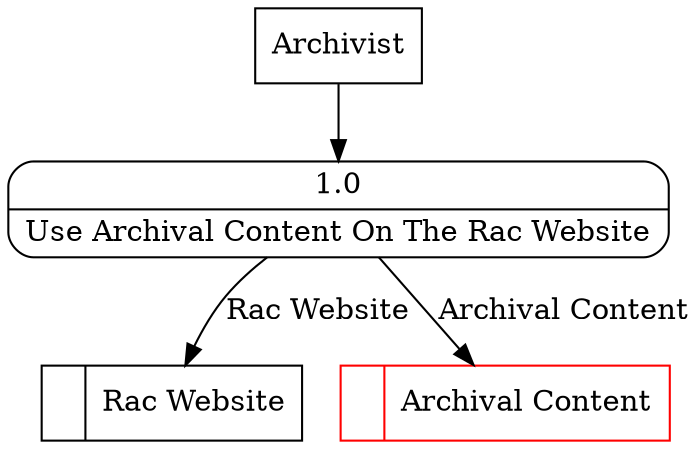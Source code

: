 digraph dfd2{ 
node[shape=record]
200 [label="<f0>  |<f1> Rac Website " ];
201 [label="<f0>  |<f1> Archival Content " color=red];
202 [label="Archivist" shape=box];
203 [label="{<f0> 1.0|<f1> Use Archival Content On The Rac Website }" shape=Mrecord];
202 -> 203
203 -> 201 [label="Archival Content"]
203 -> 200 [label="Rac Website"]
}